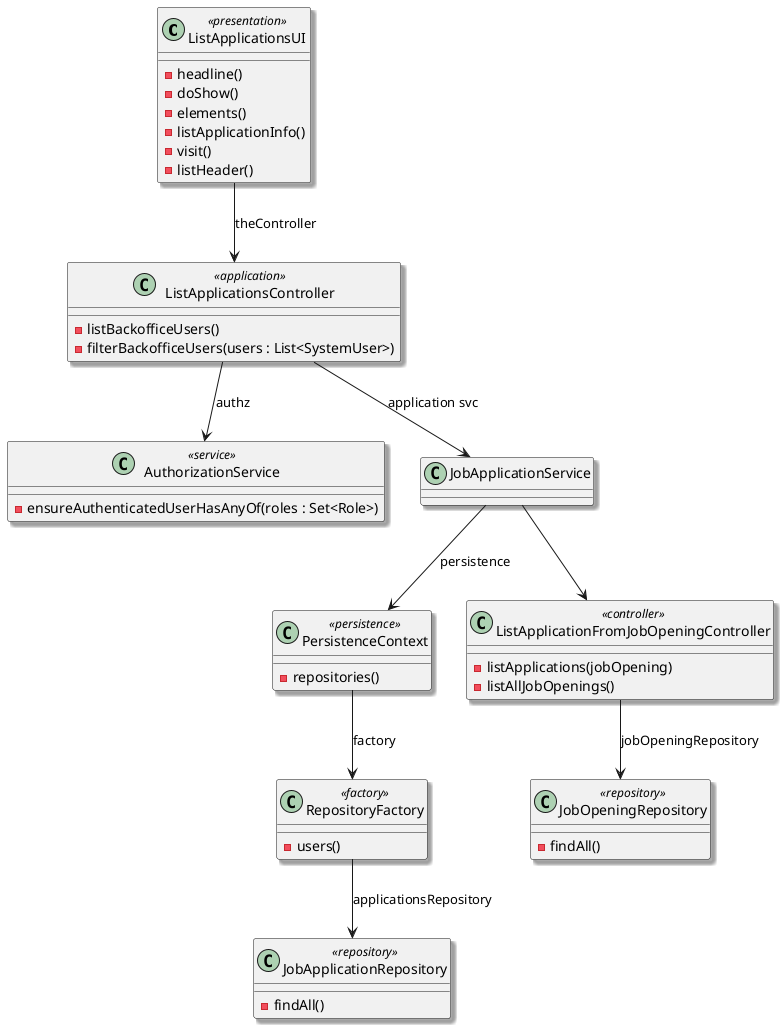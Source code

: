 @startuml
'skinparam

skinparam packageStyle rect
skinparam defaultFontName FG Virgil
skinparam shadowing true

'Entidades
class ListApplicationsUI <<presentation>> {
- headline()
- doShow()
- elements()
- listApplicationInfo()
- visit()
- listHeader()
}

class ListApplicationsController <<application>>{
- listBackofficeUsers()
- filterBackofficeUsers(users : List<SystemUser>)
}

class AuthorizationService <<service>> {
- ensureAuthenticatedUserHasAnyOf(roles : Set<Role>)
}

class PersistenceContext <<persistence>> {
- repositories()
}

class RepositoryFactory <<factory>> {
- users()
}

class JobApplicationRepository <<repository>> {
- findAll()
}

class ListApplicationFromJobOpeningController <<controller>> {
- listApplications(jobOpening)
- listAllJobOpenings()
}

class JobOpeningRepository <<repository>> {
- findAll()
}

'Associações
ListApplicationsUI --> ListApplicationsController : theController
ListApplicationsController --> AuthorizationService : authz
ListApplicationsController --> JobApplicationService : application svc
JobApplicationService --> PersistenceContext : persistence
PersistenceContext --> RepositoryFactory : factory
RepositoryFactory --> JobApplicationRepository : applicationsRepository
JobApplicationService --> ListApplicationFromJobOpeningController
ListApplicationFromJobOpeningController --> JobOpeningRepository : jobOpeningRepository
@enduml
